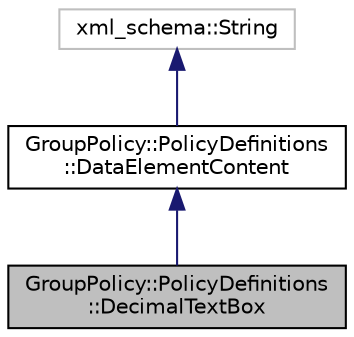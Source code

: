 digraph "GroupPolicy::PolicyDefinitions::DecimalTextBox"
{
 // LATEX_PDF_SIZE
  edge [fontname="Helvetica",fontsize="10",labelfontname="Helvetica",labelfontsize="10"];
  node [fontname="Helvetica",fontsize="10",shape=record];
  Node1 [label="GroupPolicy::PolicyDefinitions\l::DecimalTextBox",height=0.2,width=0.4,color="black", fillcolor="grey75", style="filled", fontcolor="black",tooltip="Class corresponding to the DecimalTextBox schema type."];
  Node2 -> Node1 [dir="back",color="midnightblue",fontsize="10",style="solid",fontname="Helvetica"];
  Node2 [label="GroupPolicy::PolicyDefinitions\l::DataElementContent",height=0.2,width=0.4,color="black", fillcolor="white", style="filled",URL="$class_group_policy_1_1_policy_definitions_1_1_data_element_content.html",tooltip="Class corresponding to the DataElementContent schema type."];
  Node3 -> Node2 [dir="back",color="midnightblue",fontsize="10",style="solid",fontname="Helvetica"];
  Node3 [label="xml_schema::String",height=0.2,width=0.4,color="grey75", fillcolor="white", style="filled",tooltip=" "];
}
